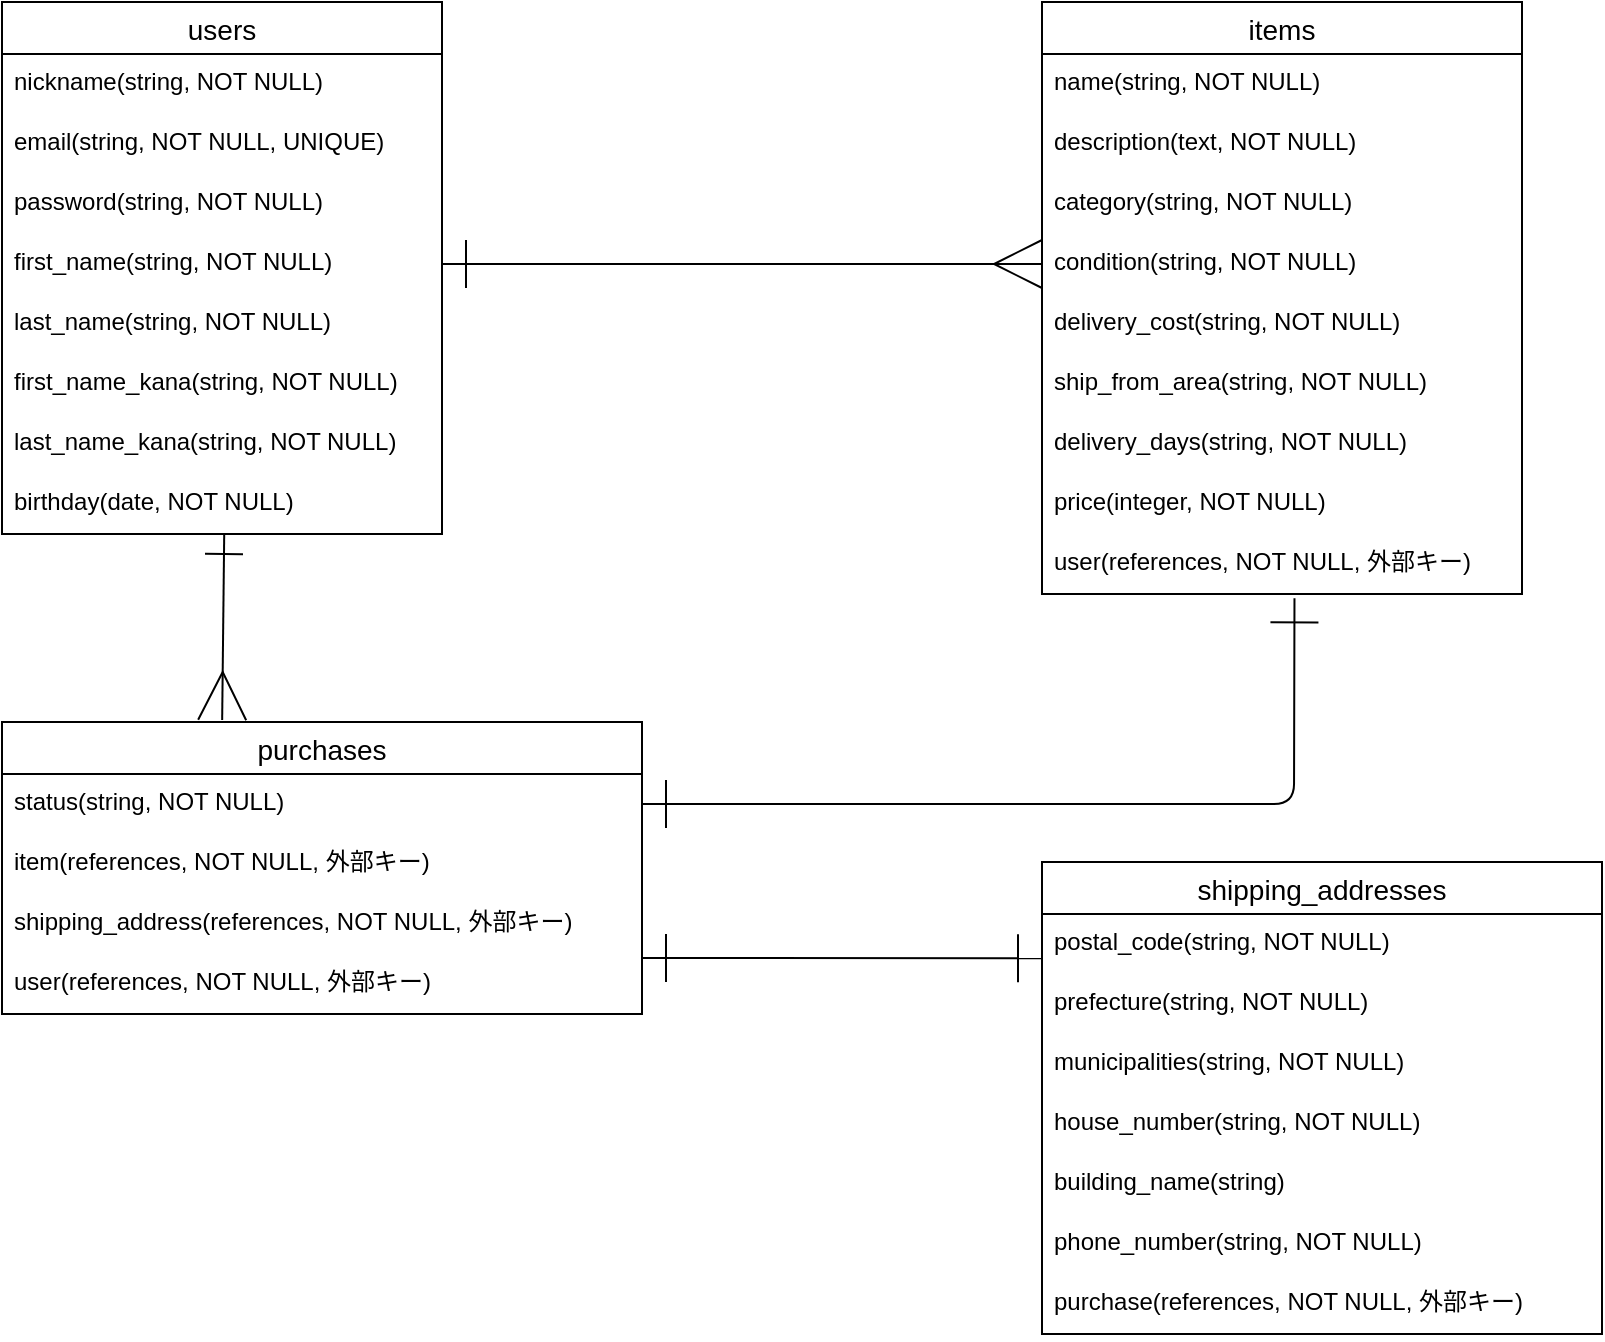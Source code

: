 <mxfile>
    <diagram id="l_eU8FT_8V2NyvJ2gaOc" name="ページ1">
        <mxGraphModel dx="965" dy="656" grid="1" gridSize="10" guides="1" tooltips="1" connect="1" arrows="1" fold="1" page="1" pageScale="1" pageWidth="1169" pageHeight="827" math="0" shadow="0">
            <root>
                <mxCell id="0"/>
                <mxCell id="1" parent="0"/>
                <mxCell id="2" value="users" style="swimlane;fontStyle=0;childLayout=stackLayout;horizontal=1;startSize=26;horizontalStack=0;resizeParent=1;resizeParentMax=0;resizeLast=0;collapsible=1;marginBottom=0;align=center;fontSize=14;" vertex="1" parent="1">
                    <mxGeometry x="100" y="80" width="220" height="266" as="geometry"/>
                </mxCell>
                <mxCell id="3" value="nickname(string, NOT NULL)" style="text;strokeColor=none;fillColor=none;spacingLeft=4;spacingRight=4;overflow=hidden;rotatable=0;points=[[0,0.5],[1,0.5]];portConstraint=eastwest;fontSize=12;" vertex="1" parent="2">
                    <mxGeometry y="26" width="220" height="30" as="geometry"/>
                </mxCell>
                <mxCell id="4" value="email(string, NOT NULL, UNIQUE)" style="text;strokeColor=none;fillColor=none;spacingLeft=4;spacingRight=4;overflow=hidden;rotatable=0;points=[[0,0.5],[1,0.5]];portConstraint=eastwest;fontSize=12;" vertex="1" parent="2">
                    <mxGeometry y="56" width="220" height="30" as="geometry"/>
                </mxCell>
                <mxCell id="5" value="password(string, NOT NULL)" style="text;strokeColor=none;fillColor=none;spacingLeft=4;spacingRight=4;overflow=hidden;rotatable=0;points=[[0,0.5],[1,0.5]];portConstraint=eastwest;fontSize=12;" vertex="1" parent="2">
                    <mxGeometry y="86" width="220" height="30" as="geometry"/>
                </mxCell>
                <mxCell id="10" value="first_name(string, NOT NULL)" style="text;strokeColor=none;fillColor=none;spacingLeft=4;spacingRight=4;overflow=hidden;rotatable=0;points=[[0,0.5],[1,0.5]];portConstraint=eastwest;fontSize=12;" vertex="1" parent="2">
                    <mxGeometry y="116" width="220" height="30" as="geometry"/>
                </mxCell>
                <mxCell id="11" value="last_name(string, NOT NULL)" style="text;strokeColor=none;fillColor=none;spacingLeft=4;spacingRight=4;overflow=hidden;rotatable=0;points=[[0,0.5],[1,0.5]];portConstraint=eastwest;fontSize=12;" vertex="1" parent="2">
                    <mxGeometry y="146" width="220" height="30" as="geometry"/>
                </mxCell>
                <mxCell id="12" value="first_name_kana(string, NOT NULL)" style="text;strokeColor=none;fillColor=none;spacingLeft=4;spacingRight=4;overflow=hidden;rotatable=0;points=[[0,0.5],[1,0.5]];portConstraint=eastwest;fontSize=12;" vertex="1" parent="2">
                    <mxGeometry y="176" width="220" height="30" as="geometry"/>
                </mxCell>
                <mxCell id="6" value="last_name_kana(string, NOT NULL)" style="text;strokeColor=none;fillColor=none;spacingLeft=4;spacingRight=4;overflow=hidden;rotatable=0;points=[[0,0.5],[1,0.5]];portConstraint=eastwest;fontSize=12;" vertex="1" parent="2">
                    <mxGeometry y="206" width="220" height="30" as="geometry"/>
                </mxCell>
                <mxCell id="7" value="birthday(date, NOT NULL)" style="text;strokeColor=none;fillColor=none;spacingLeft=4;spacingRight=4;overflow=hidden;rotatable=0;points=[[0,0.5],[1,0.5]];portConstraint=eastwest;fontSize=12;" vertex="1" parent="2">
                    <mxGeometry y="236" width="220" height="30" as="geometry"/>
                </mxCell>
                <mxCell id="26" value="items" style="swimlane;fontStyle=0;childLayout=stackLayout;horizontal=1;startSize=26;horizontalStack=0;resizeParent=1;resizeParentMax=0;resizeLast=0;collapsible=1;marginBottom=0;align=center;fontSize=14;" vertex="1" parent="1">
                    <mxGeometry x="620" y="80" width="240" height="296" as="geometry"/>
                </mxCell>
                <mxCell id="27" value="name(string, NOT NULL)" style="text;strokeColor=none;fillColor=none;spacingLeft=4;spacingRight=4;overflow=hidden;rotatable=0;points=[[0,0.5],[1,0.5]];portConstraint=eastwest;fontSize=12;" vertex="1" parent="26">
                    <mxGeometry y="26" width="240" height="30" as="geometry"/>
                </mxCell>
                <mxCell id="30" value="description(text, NOT NULL)" style="text;strokeColor=none;fillColor=none;spacingLeft=4;spacingRight=4;overflow=hidden;rotatable=0;points=[[0,0.5],[1,0.5]];portConstraint=eastwest;fontSize=12;" vertex="1" parent="26">
                    <mxGeometry y="56" width="240" height="30" as="geometry"/>
                </mxCell>
                <mxCell id="33" value="category(string, NOT NULL)" style="text;strokeColor=none;fillColor=none;spacingLeft=4;spacingRight=4;overflow=hidden;rotatable=0;points=[[0,0.5],[1,0.5]];portConstraint=eastwest;fontSize=12;" vertex="1" parent="26">
                    <mxGeometry y="86" width="240" height="30" as="geometry"/>
                </mxCell>
                <mxCell id="31" value="condition(string, NOT NULL)" style="text;strokeColor=none;fillColor=none;spacingLeft=4;spacingRight=4;overflow=hidden;rotatable=0;points=[[0,0.5],[1,0.5]];portConstraint=eastwest;fontSize=12;" vertex="1" parent="26">
                    <mxGeometry y="116" width="240" height="30" as="geometry"/>
                </mxCell>
                <mxCell id="34" value="delivery_cost(string, NOT NULL)" style="text;strokeColor=none;fillColor=none;spacingLeft=4;spacingRight=4;overflow=hidden;rotatable=0;points=[[0,0.5],[1,0.5]];portConstraint=eastwest;fontSize=12;" vertex="1" parent="26">
                    <mxGeometry y="146" width="240" height="30" as="geometry"/>
                </mxCell>
                <mxCell id="32" value="ship_from_area(string, NOT NULL)" style="text;strokeColor=none;fillColor=none;spacingLeft=4;spacingRight=4;overflow=hidden;rotatable=0;points=[[0,0.5],[1,0.5]];portConstraint=eastwest;fontSize=12;" vertex="1" parent="26">
                    <mxGeometry y="176" width="240" height="30" as="geometry"/>
                </mxCell>
                <mxCell id="28" value="delivery_days(string, NOT NULL)" style="text;strokeColor=none;fillColor=none;spacingLeft=4;spacingRight=4;overflow=hidden;rotatable=0;points=[[0,0.5],[1,0.5]];portConstraint=eastwest;fontSize=12;" vertex="1" parent="26">
                    <mxGeometry y="206" width="240" height="30" as="geometry"/>
                </mxCell>
                <mxCell id="35" value="price(integer, NOT NULL)" style="text;strokeColor=none;fillColor=none;spacingLeft=4;spacingRight=4;overflow=hidden;rotatable=0;points=[[0,0.5],[1,0.5]];portConstraint=eastwest;fontSize=12;" vertex="1" parent="26">
                    <mxGeometry y="236" width="240" height="30" as="geometry"/>
                </mxCell>
                <mxCell id="29" value="user(references, NOT NULL, 外部キー)" style="text;strokeColor=none;fillColor=none;spacingLeft=4;spacingRight=4;overflow=hidden;rotatable=0;points=[[0,0.5],[1,0.5]];portConstraint=eastwest;fontSize=12;" vertex="1" parent="26">
                    <mxGeometry y="266" width="240" height="30" as="geometry"/>
                </mxCell>
                <mxCell id="36" value="purchases" style="swimlane;fontStyle=0;childLayout=stackLayout;horizontal=1;startSize=26;horizontalStack=0;resizeParent=1;resizeParentMax=0;resizeLast=0;collapsible=1;marginBottom=0;align=center;fontSize=14;" vertex="1" parent="1">
                    <mxGeometry x="100" y="440" width="320" height="146" as="geometry"/>
                </mxCell>
                <mxCell id="37" value="status(string, NOT NULL)" style="text;strokeColor=none;fillColor=none;spacingLeft=4;spacingRight=4;overflow=hidden;rotatable=0;points=[[0,0.5],[1,0.5]];portConstraint=eastwest;fontSize=12;" vertex="1" parent="36">
                    <mxGeometry y="26" width="320" height="30" as="geometry"/>
                </mxCell>
                <mxCell id="40" value="item(references, NOT NULL, 外部キー)" style="text;strokeColor=none;fillColor=none;spacingLeft=4;spacingRight=4;overflow=hidden;rotatable=0;points=[[0,0.5],[1,0.5]];portConstraint=eastwest;fontSize=12;" vertex="1" parent="36">
                    <mxGeometry y="56" width="320" height="30" as="geometry"/>
                </mxCell>
                <mxCell id="38" value="shipping_address(references, NOT NULL, 外部キー)" style="text;strokeColor=none;fillColor=none;spacingLeft=4;spacingRight=4;overflow=hidden;rotatable=0;points=[[0,0.5],[1,0.5]];portConstraint=eastwest;fontSize=12;" vertex="1" parent="36">
                    <mxGeometry y="86" width="320" height="30" as="geometry"/>
                </mxCell>
                <mxCell id="39" value="user(references, NOT NULL, 外部キー)" style="text;strokeColor=none;fillColor=none;spacingLeft=4;spacingRight=4;overflow=hidden;rotatable=0;points=[[0,0.5],[1,0.5]];portConstraint=eastwest;fontSize=12;" vertex="1" parent="36">
                    <mxGeometry y="116" width="320" height="30" as="geometry"/>
                </mxCell>
                <mxCell id="41" value="shipping_addresses" style="swimlane;fontStyle=0;childLayout=stackLayout;horizontal=1;startSize=26;horizontalStack=0;resizeParent=1;resizeParentMax=0;resizeLast=0;collapsible=1;marginBottom=0;align=center;fontSize=14;" vertex="1" parent="1">
                    <mxGeometry x="620" y="510" width="280" height="236" as="geometry"/>
                </mxCell>
                <mxCell id="42" value="postal_code(string, NOT NULL)" style="text;strokeColor=none;fillColor=none;spacingLeft=4;spacingRight=4;overflow=hidden;rotatable=0;points=[[0,0.5],[1,0.5]];portConstraint=eastwest;fontSize=12;" vertex="1" parent="41">
                    <mxGeometry y="26" width="280" height="30" as="geometry"/>
                </mxCell>
                <mxCell id="43" value="prefecture(string, NOT NULL)" style="text;strokeColor=none;fillColor=none;spacingLeft=4;spacingRight=4;overflow=hidden;rotatable=0;points=[[0,0.5],[1,0.5]];portConstraint=eastwest;fontSize=12;" vertex="1" parent="41">
                    <mxGeometry y="56" width="280" height="30" as="geometry"/>
                </mxCell>
                <mxCell id="44" value="municipalities(string, NOT NULL)" style="text;strokeColor=none;fillColor=none;spacingLeft=4;spacingRight=4;overflow=hidden;rotatable=0;points=[[0,0.5],[1,0.5]];portConstraint=eastwest;fontSize=12;" vertex="1" parent="41">
                    <mxGeometry y="86" width="280" height="30" as="geometry"/>
                </mxCell>
                <mxCell id="45" value="house_number(string, NOT NULL)" style="text;strokeColor=none;fillColor=none;spacingLeft=4;spacingRight=4;overflow=hidden;rotatable=0;points=[[0,0.5],[1,0.5]];portConstraint=eastwest;fontSize=12;" vertex="1" parent="41">
                    <mxGeometry y="116" width="280" height="30" as="geometry"/>
                </mxCell>
                <mxCell id="46" value="building_name(string)" style="text;strokeColor=none;fillColor=none;spacingLeft=4;spacingRight=4;overflow=hidden;rotatable=0;points=[[0,0.5],[1,0.5]];portConstraint=eastwest;fontSize=12;" vertex="1" parent="41">
                    <mxGeometry y="146" width="280" height="30" as="geometry"/>
                </mxCell>
                <mxCell id="47" value="phone_number(string, NOT NULL)" style="text;strokeColor=none;fillColor=none;spacingLeft=4;spacingRight=4;overflow=hidden;rotatable=0;points=[[0,0.5],[1,0.5]];portConstraint=eastwest;fontSize=12;" vertex="1" parent="41">
                    <mxGeometry y="176" width="280" height="30" as="geometry"/>
                </mxCell>
                <mxCell id="48" value="purchase(references, NOT NULL, 外部キー)" style="text;strokeColor=none;fillColor=none;spacingLeft=4;spacingRight=4;overflow=hidden;rotatable=0;points=[[0,0.5],[1,0.5]];portConstraint=eastwest;fontSize=12;" vertex="1" parent="41">
                    <mxGeometry y="206" width="280" height="30" as="geometry"/>
                </mxCell>
                <mxCell id="50" style="edgeStyle=none;html=1;exitX=1;exitY=0.5;exitDx=0;exitDy=0;entryX=0;entryY=0.5;entryDx=0;entryDy=0;endArrow=ERmany;endFill=0;endSize=22;startArrow=ERone;startFill=0;startSize=22;" edge="1" parent="1" source="10" target="31">
                    <mxGeometry relative="1" as="geometry"/>
                </mxCell>
                <mxCell id="52" style="html=1;entryX=0.344;entryY=-0.007;entryDx=0;entryDy=0;endArrow=ERmany;endFill=0;endSize=22;startArrow=ERone;startFill=0;startSize=17;exitX=0.505;exitY=1.017;exitDx=0;exitDy=0;exitPerimeter=0;entryPerimeter=0;" edge="1" parent="1" source="7" target="36">
                    <mxGeometry relative="1" as="geometry">
                        <mxPoint x="180" y="340" as="sourcePoint"/>
                        <mxPoint x="630" y="221.0" as="targetPoint"/>
                    </mxGeometry>
                </mxCell>
                <mxCell id="53" style="edgeStyle=none;html=1;entryX=0.526;entryY=1.072;entryDx=0;entryDy=0;endArrow=ERone;endFill=0;endSize=22;startArrow=ERone;startFill=0;startSize=22;exitX=1;exitY=0.5;exitDx=0;exitDy=0;entryPerimeter=0;" edge="1" parent="1" source="37" target="29">
                    <mxGeometry relative="1" as="geometry">
                        <mxPoint x="190.8" y="356.51" as="sourcePoint"/>
                        <mxPoint x="190" y="450" as="targetPoint"/>
                        <Array as="points">
                            <mxPoint x="746" y="481"/>
                        </Array>
                    </mxGeometry>
                </mxCell>
                <mxCell id="54" style="html=1;entryX=0;entryY=0.739;entryDx=0;entryDy=0;endArrow=ERone;endFill=0;endSize=22;startArrow=ERone;startFill=0;startSize=22;entryPerimeter=0;" edge="1" parent="1" target="42">
                    <mxGeometry relative="1" as="geometry">
                        <mxPoint x="420" y="558" as="sourcePoint"/>
                        <mxPoint x="714.16" y="388.16" as="targetPoint"/>
                    </mxGeometry>
                </mxCell>
            </root>
        </mxGraphModel>
    </diagram>
</mxfile>
